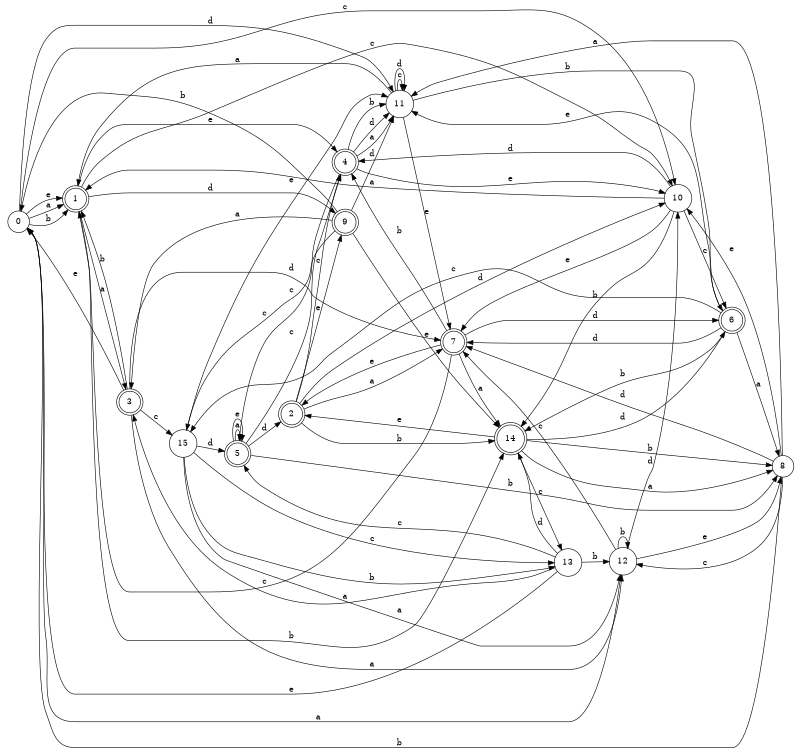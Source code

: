 digraph n13_9 {
__start0 [label="" shape="none"];

rankdir=LR;
size="8,5";

s0 [style="filled", color="black", fillcolor="white" shape="circle", label="0"];
s1 [style="rounded,filled", color="black", fillcolor="white" shape="doublecircle", label="1"];
s2 [style="rounded,filled", color="black", fillcolor="white" shape="doublecircle", label="2"];
s3 [style="rounded,filled", color="black", fillcolor="white" shape="doublecircle", label="3"];
s4 [style="rounded,filled", color="black", fillcolor="white" shape="doublecircle", label="4"];
s5 [style="rounded,filled", color="black", fillcolor="white" shape="doublecircle", label="5"];
s6 [style="rounded,filled", color="black", fillcolor="white" shape="doublecircle", label="6"];
s7 [style="rounded,filled", color="black", fillcolor="white" shape="doublecircle", label="7"];
s8 [style="filled", color="black", fillcolor="white" shape="circle", label="8"];
s9 [style="rounded,filled", color="black", fillcolor="white" shape="doublecircle", label="9"];
s10 [style="filled", color="black", fillcolor="white" shape="circle", label="10"];
s11 [style="filled", color="black", fillcolor="white" shape="circle", label="11"];
s12 [style="filled", color="black", fillcolor="white" shape="circle", label="12"];
s13 [style="filled", color="black", fillcolor="white" shape="circle", label="13"];
s14 [style="rounded,filled", color="black", fillcolor="white" shape="doublecircle", label="14"];
s15 [style="filled", color="black", fillcolor="white" shape="circle", label="15"];
s0 -> s1 [label="a"];
s0 -> s1 [label="b"];
s0 -> s10 [label="c"];
s0 -> s11 [label="d"];
s0 -> s1 [label="e"];
s1 -> s3 [label="a"];
s1 -> s14 [label="b"];
s1 -> s10 [label="c"];
s1 -> s9 [label="d"];
s1 -> s4 [label="e"];
s2 -> s7 [label="a"];
s2 -> s14 [label="b"];
s2 -> s4 [label="c"];
s2 -> s10 [label="d"];
s2 -> s9 [label="e"];
s3 -> s12 [label="a"];
s3 -> s1 [label="b"];
s3 -> s15 [label="c"];
s3 -> s7 [label="d"];
s3 -> s0 [label="e"];
s4 -> s11 [label="a"];
s4 -> s11 [label="b"];
s4 -> s5 [label="c"];
s4 -> s11 [label="d"];
s4 -> s10 [label="e"];
s5 -> s5 [label="a"];
s5 -> s8 [label="b"];
s5 -> s4 [label="c"];
s5 -> s2 [label="d"];
s5 -> s5 [label="e"];
s6 -> s8 [label="a"];
s6 -> s14 [label="b"];
s6 -> s15 [label="c"];
s6 -> s7 [label="d"];
s6 -> s11 [label="e"];
s7 -> s14 [label="a"];
s7 -> s4 [label="b"];
s7 -> s1 [label="c"];
s7 -> s6 [label="d"];
s7 -> s2 [label="e"];
s8 -> s11 [label="a"];
s8 -> s0 [label="b"];
s8 -> s12 [label="c"];
s8 -> s7 [label="d"];
s8 -> s10 [label="e"];
s9 -> s3 [label="a"];
s9 -> s0 [label="b"];
s9 -> s15 [label="c"];
s9 -> s11 [label="d"];
s9 -> s14 [label="e"];
s10 -> s1 [label="a"];
s10 -> s14 [label="b"];
s10 -> s6 [label="c"];
s10 -> s4 [label="d"];
s10 -> s7 [label="e"];
s11 -> s1 [label="a"];
s11 -> s6 [label="b"];
s11 -> s11 [label="c"];
s11 -> s11 [label="d"];
s11 -> s7 [label="e"];
s12 -> s0 [label="a"];
s12 -> s12 [label="b"];
s12 -> s7 [label="c"];
s12 -> s10 [label="d"];
s12 -> s8 [label="e"];
s13 -> s3 [label="a"];
s13 -> s12 [label="b"];
s13 -> s5 [label="c"];
s13 -> s14 [label="d"];
s13 -> s0 [label="e"];
s14 -> s8 [label="a"];
s14 -> s8 [label="b"];
s14 -> s13 [label="c"];
s14 -> s6 [label="d"];
s14 -> s2 [label="e"];
s15 -> s12 [label="a"];
s15 -> s13 [label="b"];
s15 -> s13 [label="c"];
s15 -> s5 [label="d"];
s15 -> s11 [label="e"];

}